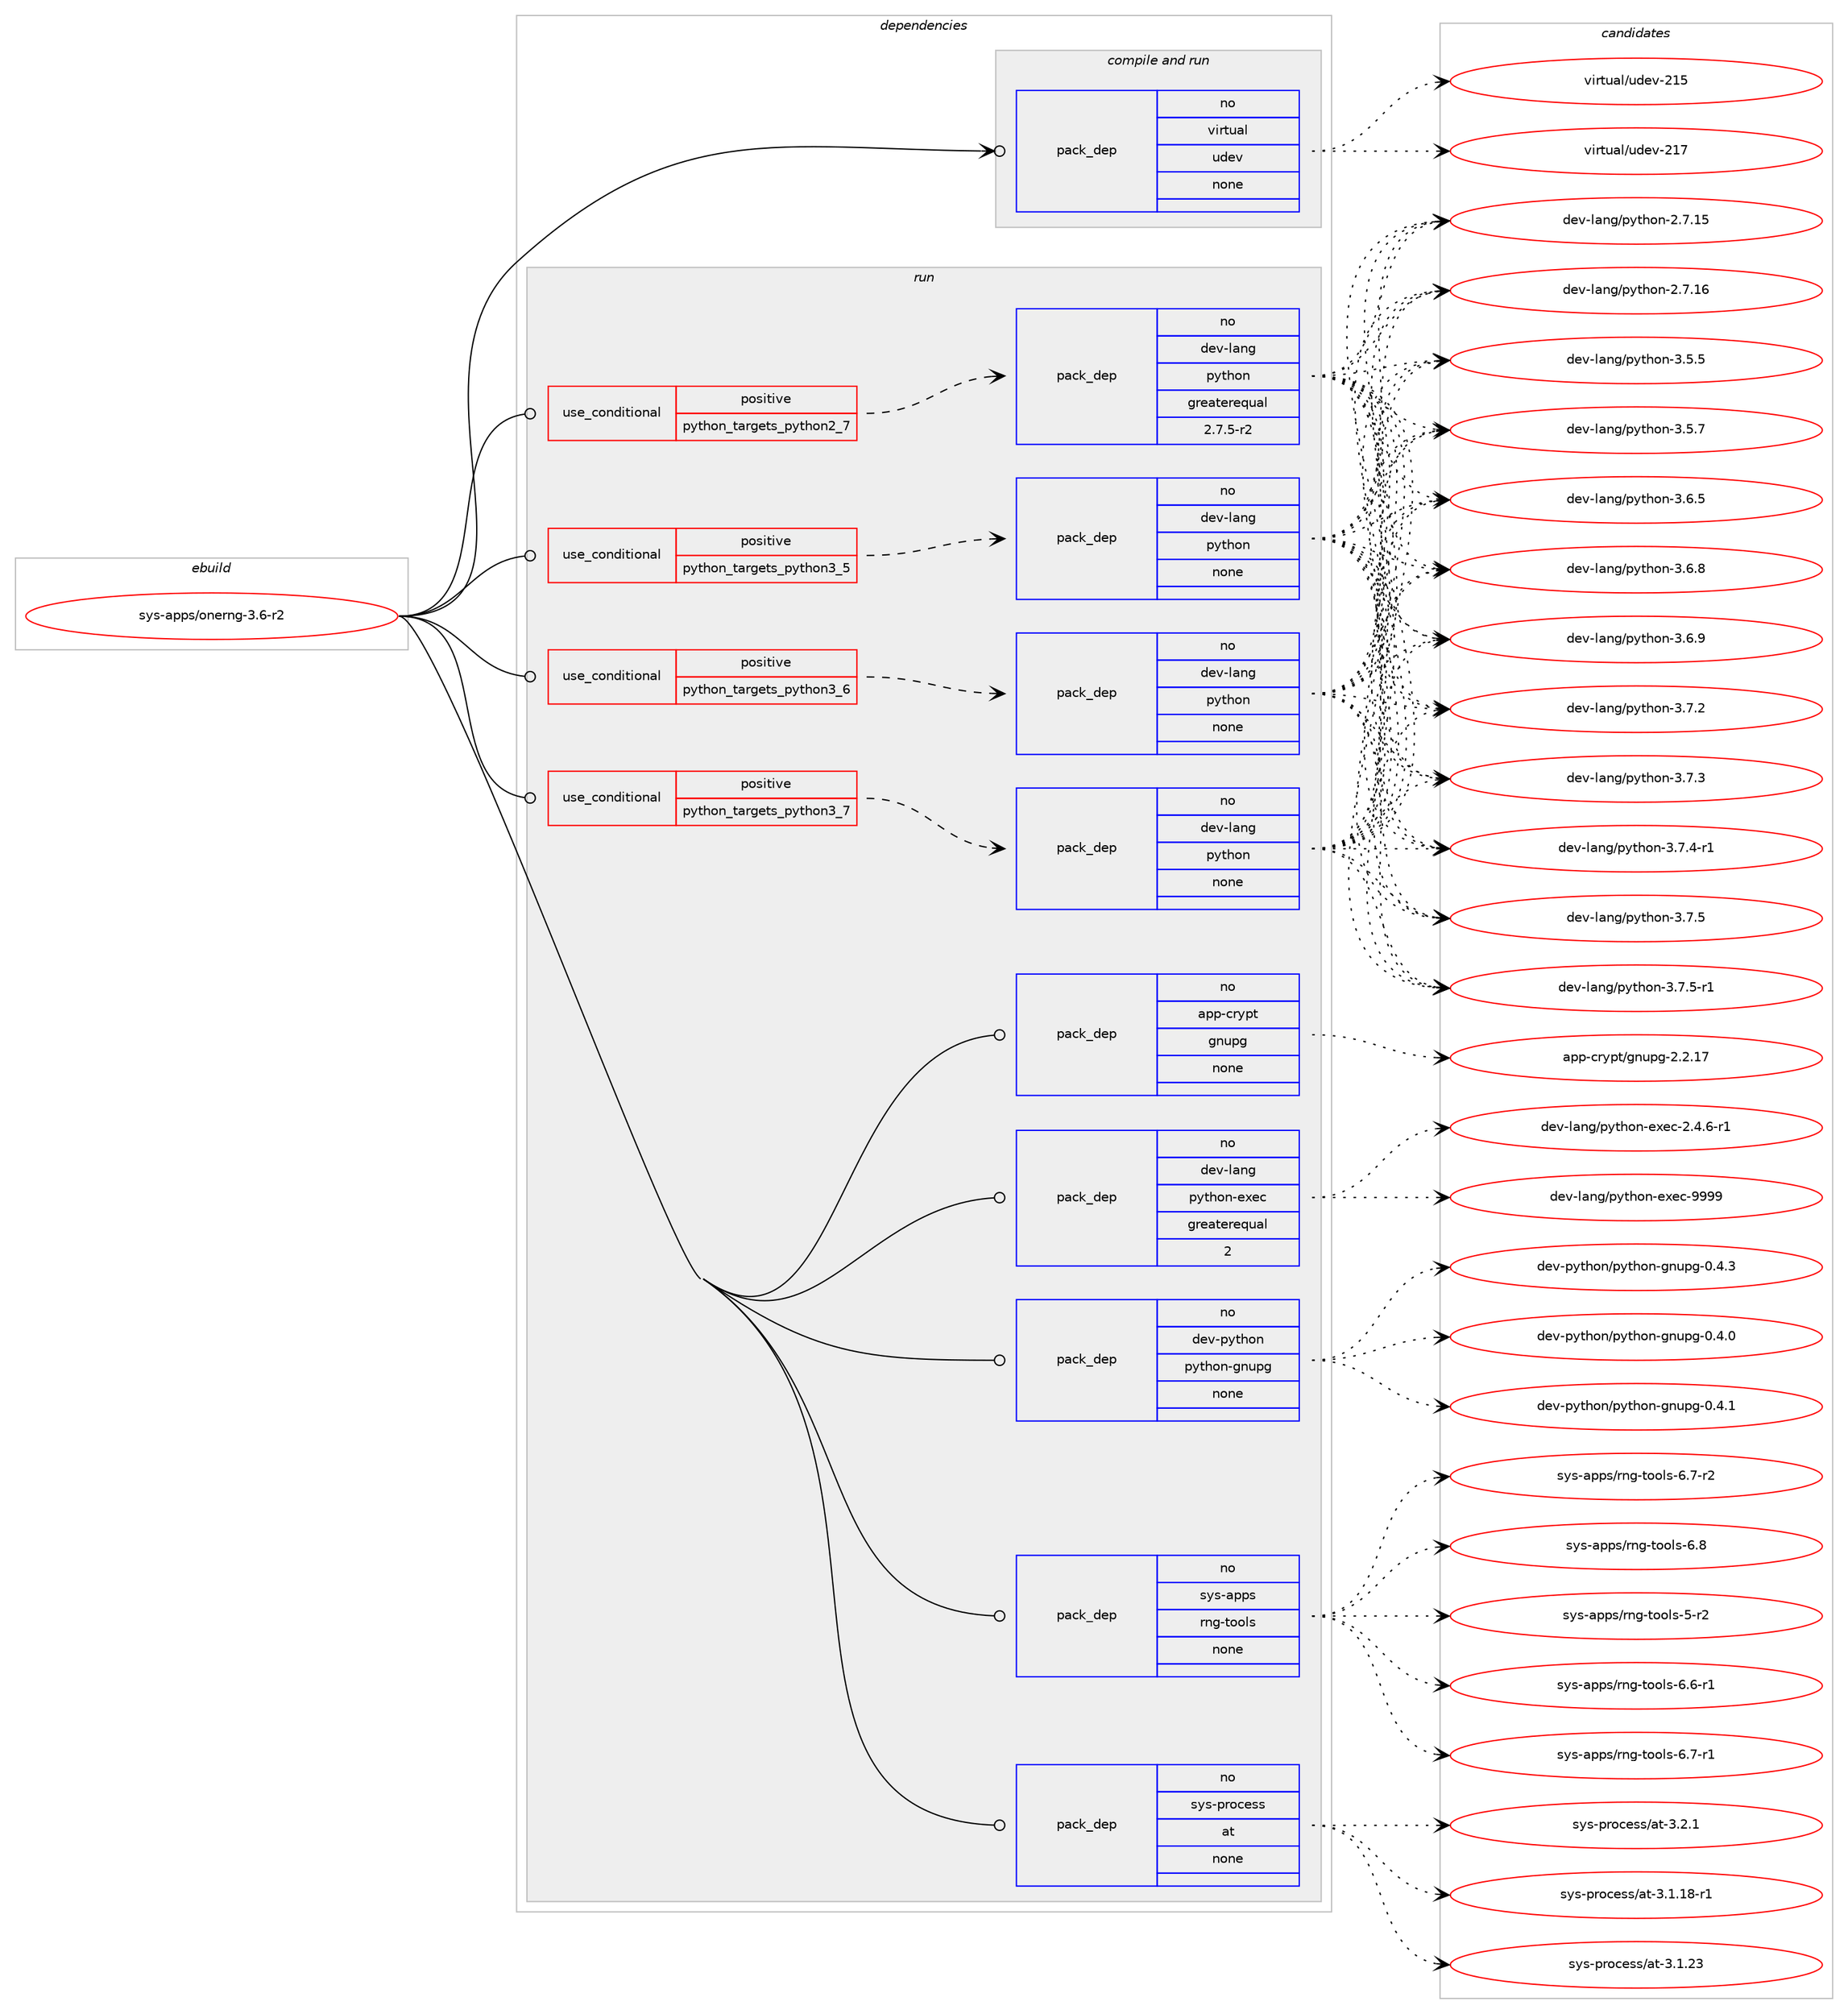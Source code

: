 digraph prolog {

# *************
# Graph options
# *************

newrank=true;
concentrate=true;
compound=true;
graph [rankdir=LR,fontname=Helvetica,fontsize=10,ranksep=1.5];#, ranksep=2.5, nodesep=0.2];
edge  [arrowhead=vee];
node  [fontname=Helvetica,fontsize=10];

# **********
# The ebuild
# **********

subgraph cluster_leftcol {
color=gray;
rank=same;
label=<<i>ebuild</i>>;
id [label="sys-apps/onerng-3.6-r2", color=red, width=4, href="../sys-apps/onerng-3.6-r2.svg"];
}

# ****************
# The dependencies
# ****************

subgraph cluster_midcol {
color=gray;
label=<<i>dependencies</i>>;
subgraph cluster_compile {
fillcolor="#eeeeee";
style=filled;
label=<<i>compile</i>>;
}
subgraph cluster_compileandrun {
fillcolor="#eeeeee";
style=filled;
label=<<i>compile and run</i>>;
subgraph pack650123 {
dependency876590 [label=<<TABLE BORDER="0" CELLBORDER="1" CELLSPACING="0" CELLPADDING="4" WIDTH="220"><TR><TD ROWSPAN="6" CELLPADDING="30">pack_dep</TD></TR><TR><TD WIDTH="110">no</TD></TR><TR><TD>virtual</TD></TR><TR><TD>udev</TD></TR><TR><TD>none</TD></TR><TR><TD></TD></TR></TABLE>>, shape=none, color=blue];
}
id:e -> dependency876590:w [weight=20,style="solid",arrowhead="odotvee"];
}
subgraph cluster_run {
fillcolor="#eeeeee";
style=filled;
label=<<i>run</i>>;
subgraph cond211103 {
dependency876591 [label=<<TABLE BORDER="0" CELLBORDER="1" CELLSPACING="0" CELLPADDING="4"><TR><TD ROWSPAN="3" CELLPADDING="10">use_conditional</TD></TR><TR><TD>positive</TD></TR><TR><TD>python_targets_python2_7</TD></TR></TABLE>>, shape=none, color=red];
subgraph pack650124 {
dependency876592 [label=<<TABLE BORDER="0" CELLBORDER="1" CELLSPACING="0" CELLPADDING="4" WIDTH="220"><TR><TD ROWSPAN="6" CELLPADDING="30">pack_dep</TD></TR><TR><TD WIDTH="110">no</TD></TR><TR><TD>dev-lang</TD></TR><TR><TD>python</TD></TR><TR><TD>greaterequal</TD></TR><TR><TD>2.7.5-r2</TD></TR></TABLE>>, shape=none, color=blue];
}
dependency876591:e -> dependency876592:w [weight=20,style="dashed",arrowhead="vee"];
}
id:e -> dependency876591:w [weight=20,style="solid",arrowhead="odot"];
subgraph cond211104 {
dependency876593 [label=<<TABLE BORDER="0" CELLBORDER="1" CELLSPACING="0" CELLPADDING="4"><TR><TD ROWSPAN="3" CELLPADDING="10">use_conditional</TD></TR><TR><TD>positive</TD></TR><TR><TD>python_targets_python3_5</TD></TR></TABLE>>, shape=none, color=red];
subgraph pack650125 {
dependency876594 [label=<<TABLE BORDER="0" CELLBORDER="1" CELLSPACING="0" CELLPADDING="4" WIDTH="220"><TR><TD ROWSPAN="6" CELLPADDING="30">pack_dep</TD></TR><TR><TD WIDTH="110">no</TD></TR><TR><TD>dev-lang</TD></TR><TR><TD>python</TD></TR><TR><TD>none</TD></TR><TR><TD></TD></TR></TABLE>>, shape=none, color=blue];
}
dependency876593:e -> dependency876594:w [weight=20,style="dashed",arrowhead="vee"];
}
id:e -> dependency876593:w [weight=20,style="solid",arrowhead="odot"];
subgraph cond211105 {
dependency876595 [label=<<TABLE BORDER="0" CELLBORDER="1" CELLSPACING="0" CELLPADDING="4"><TR><TD ROWSPAN="3" CELLPADDING="10">use_conditional</TD></TR><TR><TD>positive</TD></TR><TR><TD>python_targets_python3_6</TD></TR></TABLE>>, shape=none, color=red];
subgraph pack650126 {
dependency876596 [label=<<TABLE BORDER="0" CELLBORDER="1" CELLSPACING="0" CELLPADDING="4" WIDTH="220"><TR><TD ROWSPAN="6" CELLPADDING="30">pack_dep</TD></TR><TR><TD WIDTH="110">no</TD></TR><TR><TD>dev-lang</TD></TR><TR><TD>python</TD></TR><TR><TD>none</TD></TR><TR><TD></TD></TR></TABLE>>, shape=none, color=blue];
}
dependency876595:e -> dependency876596:w [weight=20,style="dashed",arrowhead="vee"];
}
id:e -> dependency876595:w [weight=20,style="solid",arrowhead="odot"];
subgraph cond211106 {
dependency876597 [label=<<TABLE BORDER="0" CELLBORDER="1" CELLSPACING="0" CELLPADDING="4"><TR><TD ROWSPAN="3" CELLPADDING="10">use_conditional</TD></TR><TR><TD>positive</TD></TR><TR><TD>python_targets_python3_7</TD></TR></TABLE>>, shape=none, color=red];
subgraph pack650127 {
dependency876598 [label=<<TABLE BORDER="0" CELLBORDER="1" CELLSPACING="0" CELLPADDING="4" WIDTH="220"><TR><TD ROWSPAN="6" CELLPADDING="30">pack_dep</TD></TR><TR><TD WIDTH="110">no</TD></TR><TR><TD>dev-lang</TD></TR><TR><TD>python</TD></TR><TR><TD>none</TD></TR><TR><TD></TD></TR></TABLE>>, shape=none, color=blue];
}
dependency876597:e -> dependency876598:w [weight=20,style="dashed",arrowhead="vee"];
}
id:e -> dependency876597:w [weight=20,style="solid",arrowhead="odot"];
subgraph pack650128 {
dependency876599 [label=<<TABLE BORDER="0" CELLBORDER="1" CELLSPACING="0" CELLPADDING="4" WIDTH="220"><TR><TD ROWSPAN="6" CELLPADDING="30">pack_dep</TD></TR><TR><TD WIDTH="110">no</TD></TR><TR><TD>app-crypt</TD></TR><TR><TD>gnupg</TD></TR><TR><TD>none</TD></TR><TR><TD></TD></TR></TABLE>>, shape=none, color=blue];
}
id:e -> dependency876599:w [weight=20,style="solid",arrowhead="odot"];
subgraph pack650129 {
dependency876600 [label=<<TABLE BORDER="0" CELLBORDER="1" CELLSPACING="0" CELLPADDING="4" WIDTH="220"><TR><TD ROWSPAN="6" CELLPADDING="30">pack_dep</TD></TR><TR><TD WIDTH="110">no</TD></TR><TR><TD>dev-lang</TD></TR><TR><TD>python-exec</TD></TR><TR><TD>greaterequal</TD></TR><TR><TD>2</TD></TR></TABLE>>, shape=none, color=blue];
}
id:e -> dependency876600:w [weight=20,style="solid",arrowhead="odot"];
subgraph pack650130 {
dependency876601 [label=<<TABLE BORDER="0" CELLBORDER="1" CELLSPACING="0" CELLPADDING="4" WIDTH="220"><TR><TD ROWSPAN="6" CELLPADDING="30">pack_dep</TD></TR><TR><TD WIDTH="110">no</TD></TR><TR><TD>dev-python</TD></TR><TR><TD>python-gnupg</TD></TR><TR><TD>none</TD></TR><TR><TD></TD></TR></TABLE>>, shape=none, color=blue];
}
id:e -> dependency876601:w [weight=20,style="solid",arrowhead="odot"];
subgraph pack650131 {
dependency876602 [label=<<TABLE BORDER="0" CELLBORDER="1" CELLSPACING="0" CELLPADDING="4" WIDTH="220"><TR><TD ROWSPAN="6" CELLPADDING="30">pack_dep</TD></TR><TR><TD WIDTH="110">no</TD></TR><TR><TD>sys-apps</TD></TR><TR><TD>rng-tools</TD></TR><TR><TD>none</TD></TR><TR><TD></TD></TR></TABLE>>, shape=none, color=blue];
}
id:e -> dependency876602:w [weight=20,style="solid",arrowhead="odot"];
subgraph pack650132 {
dependency876603 [label=<<TABLE BORDER="0" CELLBORDER="1" CELLSPACING="0" CELLPADDING="4" WIDTH="220"><TR><TD ROWSPAN="6" CELLPADDING="30">pack_dep</TD></TR><TR><TD WIDTH="110">no</TD></TR><TR><TD>sys-process</TD></TR><TR><TD>at</TD></TR><TR><TD>none</TD></TR><TR><TD></TD></TR></TABLE>>, shape=none, color=blue];
}
id:e -> dependency876603:w [weight=20,style="solid",arrowhead="odot"];
}
}

# **************
# The candidates
# **************

subgraph cluster_choices {
rank=same;
color=gray;
label=<<i>candidates</i>>;

subgraph choice650123 {
color=black;
nodesep=1;
choice118105114116117971084711710010111845504953 [label="virtual/udev-215", color=red, width=4,href="../virtual/udev-215.svg"];
choice118105114116117971084711710010111845504955 [label="virtual/udev-217", color=red, width=4,href="../virtual/udev-217.svg"];
dependency876590:e -> choice118105114116117971084711710010111845504953:w [style=dotted,weight="100"];
dependency876590:e -> choice118105114116117971084711710010111845504955:w [style=dotted,weight="100"];
}
subgraph choice650124 {
color=black;
nodesep=1;
choice10010111845108971101034711212111610411111045504655464953 [label="dev-lang/python-2.7.15", color=red, width=4,href="../dev-lang/python-2.7.15.svg"];
choice10010111845108971101034711212111610411111045504655464954 [label="dev-lang/python-2.7.16", color=red, width=4,href="../dev-lang/python-2.7.16.svg"];
choice100101118451089711010347112121116104111110455146534653 [label="dev-lang/python-3.5.5", color=red, width=4,href="../dev-lang/python-3.5.5.svg"];
choice100101118451089711010347112121116104111110455146534655 [label="dev-lang/python-3.5.7", color=red, width=4,href="../dev-lang/python-3.5.7.svg"];
choice100101118451089711010347112121116104111110455146544653 [label="dev-lang/python-3.6.5", color=red, width=4,href="../dev-lang/python-3.6.5.svg"];
choice100101118451089711010347112121116104111110455146544656 [label="dev-lang/python-3.6.8", color=red, width=4,href="../dev-lang/python-3.6.8.svg"];
choice100101118451089711010347112121116104111110455146544657 [label="dev-lang/python-3.6.9", color=red, width=4,href="../dev-lang/python-3.6.9.svg"];
choice100101118451089711010347112121116104111110455146554650 [label="dev-lang/python-3.7.2", color=red, width=4,href="../dev-lang/python-3.7.2.svg"];
choice100101118451089711010347112121116104111110455146554651 [label="dev-lang/python-3.7.3", color=red, width=4,href="../dev-lang/python-3.7.3.svg"];
choice1001011184510897110103471121211161041111104551465546524511449 [label="dev-lang/python-3.7.4-r1", color=red, width=4,href="../dev-lang/python-3.7.4-r1.svg"];
choice100101118451089711010347112121116104111110455146554653 [label="dev-lang/python-3.7.5", color=red, width=4,href="../dev-lang/python-3.7.5.svg"];
choice1001011184510897110103471121211161041111104551465546534511449 [label="dev-lang/python-3.7.5-r1", color=red, width=4,href="../dev-lang/python-3.7.5-r1.svg"];
dependency876592:e -> choice10010111845108971101034711212111610411111045504655464953:w [style=dotted,weight="100"];
dependency876592:e -> choice10010111845108971101034711212111610411111045504655464954:w [style=dotted,weight="100"];
dependency876592:e -> choice100101118451089711010347112121116104111110455146534653:w [style=dotted,weight="100"];
dependency876592:e -> choice100101118451089711010347112121116104111110455146534655:w [style=dotted,weight="100"];
dependency876592:e -> choice100101118451089711010347112121116104111110455146544653:w [style=dotted,weight="100"];
dependency876592:e -> choice100101118451089711010347112121116104111110455146544656:w [style=dotted,weight="100"];
dependency876592:e -> choice100101118451089711010347112121116104111110455146544657:w [style=dotted,weight="100"];
dependency876592:e -> choice100101118451089711010347112121116104111110455146554650:w [style=dotted,weight="100"];
dependency876592:e -> choice100101118451089711010347112121116104111110455146554651:w [style=dotted,weight="100"];
dependency876592:e -> choice1001011184510897110103471121211161041111104551465546524511449:w [style=dotted,weight="100"];
dependency876592:e -> choice100101118451089711010347112121116104111110455146554653:w [style=dotted,weight="100"];
dependency876592:e -> choice1001011184510897110103471121211161041111104551465546534511449:w [style=dotted,weight="100"];
}
subgraph choice650125 {
color=black;
nodesep=1;
choice10010111845108971101034711212111610411111045504655464953 [label="dev-lang/python-2.7.15", color=red, width=4,href="../dev-lang/python-2.7.15.svg"];
choice10010111845108971101034711212111610411111045504655464954 [label="dev-lang/python-2.7.16", color=red, width=4,href="../dev-lang/python-2.7.16.svg"];
choice100101118451089711010347112121116104111110455146534653 [label="dev-lang/python-3.5.5", color=red, width=4,href="../dev-lang/python-3.5.5.svg"];
choice100101118451089711010347112121116104111110455146534655 [label="dev-lang/python-3.5.7", color=red, width=4,href="../dev-lang/python-3.5.7.svg"];
choice100101118451089711010347112121116104111110455146544653 [label="dev-lang/python-3.6.5", color=red, width=4,href="../dev-lang/python-3.6.5.svg"];
choice100101118451089711010347112121116104111110455146544656 [label="dev-lang/python-3.6.8", color=red, width=4,href="../dev-lang/python-3.6.8.svg"];
choice100101118451089711010347112121116104111110455146544657 [label="dev-lang/python-3.6.9", color=red, width=4,href="../dev-lang/python-3.6.9.svg"];
choice100101118451089711010347112121116104111110455146554650 [label="dev-lang/python-3.7.2", color=red, width=4,href="../dev-lang/python-3.7.2.svg"];
choice100101118451089711010347112121116104111110455146554651 [label="dev-lang/python-3.7.3", color=red, width=4,href="../dev-lang/python-3.7.3.svg"];
choice1001011184510897110103471121211161041111104551465546524511449 [label="dev-lang/python-3.7.4-r1", color=red, width=4,href="../dev-lang/python-3.7.4-r1.svg"];
choice100101118451089711010347112121116104111110455146554653 [label="dev-lang/python-3.7.5", color=red, width=4,href="../dev-lang/python-3.7.5.svg"];
choice1001011184510897110103471121211161041111104551465546534511449 [label="dev-lang/python-3.7.5-r1", color=red, width=4,href="../dev-lang/python-3.7.5-r1.svg"];
dependency876594:e -> choice10010111845108971101034711212111610411111045504655464953:w [style=dotted,weight="100"];
dependency876594:e -> choice10010111845108971101034711212111610411111045504655464954:w [style=dotted,weight="100"];
dependency876594:e -> choice100101118451089711010347112121116104111110455146534653:w [style=dotted,weight="100"];
dependency876594:e -> choice100101118451089711010347112121116104111110455146534655:w [style=dotted,weight="100"];
dependency876594:e -> choice100101118451089711010347112121116104111110455146544653:w [style=dotted,weight="100"];
dependency876594:e -> choice100101118451089711010347112121116104111110455146544656:w [style=dotted,weight="100"];
dependency876594:e -> choice100101118451089711010347112121116104111110455146544657:w [style=dotted,weight="100"];
dependency876594:e -> choice100101118451089711010347112121116104111110455146554650:w [style=dotted,weight="100"];
dependency876594:e -> choice100101118451089711010347112121116104111110455146554651:w [style=dotted,weight="100"];
dependency876594:e -> choice1001011184510897110103471121211161041111104551465546524511449:w [style=dotted,weight="100"];
dependency876594:e -> choice100101118451089711010347112121116104111110455146554653:w [style=dotted,weight="100"];
dependency876594:e -> choice1001011184510897110103471121211161041111104551465546534511449:w [style=dotted,weight="100"];
}
subgraph choice650126 {
color=black;
nodesep=1;
choice10010111845108971101034711212111610411111045504655464953 [label="dev-lang/python-2.7.15", color=red, width=4,href="../dev-lang/python-2.7.15.svg"];
choice10010111845108971101034711212111610411111045504655464954 [label="dev-lang/python-2.7.16", color=red, width=4,href="../dev-lang/python-2.7.16.svg"];
choice100101118451089711010347112121116104111110455146534653 [label="dev-lang/python-3.5.5", color=red, width=4,href="../dev-lang/python-3.5.5.svg"];
choice100101118451089711010347112121116104111110455146534655 [label="dev-lang/python-3.5.7", color=red, width=4,href="../dev-lang/python-3.5.7.svg"];
choice100101118451089711010347112121116104111110455146544653 [label="dev-lang/python-3.6.5", color=red, width=4,href="../dev-lang/python-3.6.5.svg"];
choice100101118451089711010347112121116104111110455146544656 [label="dev-lang/python-3.6.8", color=red, width=4,href="../dev-lang/python-3.6.8.svg"];
choice100101118451089711010347112121116104111110455146544657 [label="dev-lang/python-3.6.9", color=red, width=4,href="../dev-lang/python-3.6.9.svg"];
choice100101118451089711010347112121116104111110455146554650 [label="dev-lang/python-3.7.2", color=red, width=4,href="../dev-lang/python-3.7.2.svg"];
choice100101118451089711010347112121116104111110455146554651 [label="dev-lang/python-3.7.3", color=red, width=4,href="../dev-lang/python-3.7.3.svg"];
choice1001011184510897110103471121211161041111104551465546524511449 [label="dev-lang/python-3.7.4-r1", color=red, width=4,href="../dev-lang/python-3.7.4-r1.svg"];
choice100101118451089711010347112121116104111110455146554653 [label="dev-lang/python-3.7.5", color=red, width=4,href="../dev-lang/python-3.7.5.svg"];
choice1001011184510897110103471121211161041111104551465546534511449 [label="dev-lang/python-3.7.5-r1", color=red, width=4,href="../dev-lang/python-3.7.5-r1.svg"];
dependency876596:e -> choice10010111845108971101034711212111610411111045504655464953:w [style=dotted,weight="100"];
dependency876596:e -> choice10010111845108971101034711212111610411111045504655464954:w [style=dotted,weight="100"];
dependency876596:e -> choice100101118451089711010347112121116104111110455146534653:w [style=dotted,weight="100"];
dependency876596:e -> choice100101118451089711010347112121116104111110455146534655:w [style=dotted,weight="100"];
dependency876596:e -> choice100101118451089711010347112121116104111110455146544653:w [style=dotted,weight="100"];
dependency876596:e -> choice100101118451089711010347112121116104111110455146544656:w [style=dotted,weight="100"];
dependency876596:e -> choice100101118451089711010347112121116104111110455146544657:w [style=dotted,weight="100"];
dependency876596:e -> choice100101118451089711010347112121116104111110455146554650:w [style=dotted,weight="100"];
dependency876596:e -> choice100101118451089711010347112121116104111110455146554651:w [style=dotted,weight="100"];
dependency876596:e -> choice1001011184510897110103471121211161041111104551465546524511449:w [style=dotted,weight="100"];
dependency876596:e -> choice100101118451089711010347112121116104111110455146554653:w [style=dotted,weight="100"];
dependency876596:e -> choice1001011184510897110103471121211161041111104551465546534511449:w [style=dotted,weight="100"];
}
subgraph choice650127 {
color=black;
nodesep=1;
choice10010111845108971101034711212111610411111045504655464953 [label="dev-lang/python-2.7.15", color=red, width=4,href="../dev-lang/python-2.7.15.svg"];
choice10010111845108971101034711212111610411111045504655464954 [label="dev-lang/python-2.7.16", color=red, width=4,href="../dev-lang/python-2.7.16.svg"];
choice100101118451089711010347112121116104111110455146534653 [label="dev-lang/python-3.5.5", color=red, width=4,href="../dev-lang/python-3.5.5.svg"];
choice100101118451089711010347112121116104111110455146534655 [label="dev-lang/python-3.5.7", color=red, width=4,href="../dev-lang/python-3.5.7.svg"];
choice100101118451089711010347112121116104111110455146544653 [label="dev-lang/python-3.6.5", color=red, width=4,href="../dev-lang/python-3.6.5.svg"];
choice100101118451089711010347112121116104111110455146544656 [label="dev-lang/python-3.6.8", color=red, width=4,href="../dev-lang/python-3.6.8.svg"];
choice100101118451089711010347112121116104111110455146544657 [label="dev-lang/python-3.6.9", color=red, width=4,href="../dev-lang/python-3.6.9.svg"];
choice100101118451089711010347112121116104111110455146554650 [label="dev-lang/python-3.7.2", color=red, width=4,href="../dev-lang/python-3.7.2.svg"];
choice100101118451089711010347112121116104111110455146554651 [label="dev-lang/python-3.7.3", color=red, width=4,href="../dev-lang/python-3.7.3.svg"];
choice1001011184510897110103471121211161041111104551465546524511449 [label="dev-lang/python-3.7.4-r1", color=red, width=4,href="../dev-lang/python-3.7.4-r1.svg"];
choice100101118451089711010347112121116104111110455146554653 [label="dev-lang/python-3.7.5", color=red, width=4,href="../dev-lang/python-3.7.5.svg"];
choice1001011184510897110103471121211161041111104551465546534511449 [label="dev-lang/python-3.7.5-r1", color=red, width=4,href="../dev-lang/python-3.7.5-r1.svg"];
dependency876598:e -> choice10010111845108971101034711212111610411111045504655464953:w [style=dotted,weight="100"];
dependency876598:e -> choice10010111845108971101034711212111610411111045504655464954:w [style=dotted,weight="100"];
dependency876598:e -> choice100101118451089711010347112121116104111110455146534653:w [style=dotted,weight="100"];
dependency876598:e -> choice100101118451089711010347112121116104111110455146534655:w [style=dotted,weight="100"];
dependency876598:e -> choice100101118451089711010347112121116104111110455146544653:w [style=dotted,weight="100"];
dependency876598:e -> choice100101118451089711010347112121116104111110455146544656:w [style=dotted,weight="100"];
dependency876598:e -> choice100101118451089711010347112121116104111110455146544657:w [style=dotted,weight="100"];
dependency876598:e -> choice100101118451089711010347112121116104111110455146554650:w [style=dotted,weight="100"];
dependency876598:e -> choice100101118451089711010347112121116104111110455146554651:w [style=dotted,weight="100"];
dependency876598:e -> choice1001011184510897110103471121211161041111104551465546524511449:w [style=dotted,weight="100"];
dependency876598:e -> choice100101118451089711010347112121116104111110455146554653:w [style=dotted,weight="100"];
dependency876598:e -> choice1001011184510897110103471121211161041111104551465546534511449:w [style=dotted,weight="100"];
}
subgraph choice650128 {
color=black;
nodesep=1;
choice9711211245991141211121164710311011711210345504650464955 [label="app-crypt/gnupg-2.2.17", color=red, width=4,href="../app-crypt/gnupg-2.2.17.svg"];
dependency876599:e -> choice9711211245991141211121164710311011711210345504650464955:w [style=dotted,weight="100"];
}
subgraph choice650129 {
color=black;
nodesep=1;
choice10010111845108971101034711212111610411111045101120101994550465246544511449 [label="dev-lang/python-exec-2.4.6-r1", color=red, width=4,href="../dev-lang/python-exec-2.4.6-r1.svg"];
choice10010111845108971101034711212111610411111045101120101994557575757 [label="dev-lang/python-exec-9999", color=red, width=4,href="../dev-lang/python-exec-9999.svg"];
dependency876600:e -> choice10010111845108971101034711212111610411111045101120101994550465246544511449:w [style=dotted,weight="100"];
dependency876600:e -> choice10010111845108971101034711212111610411111045101120101994557575757:w [style=dotted,weight="100"];
}
subgraph choice650130 {
color=black;
nodesep=1;
choice100101118451121211161041111104711212111610411111045103110117112103454846524648 [label="dev-python/python-gnupg-0.4.0", color=red, width=4,href="../dev-python/python-gnupg-0.4.0.svg"];
choice100101118451121211161041111104711212111610411111045103110117112103454846524649 [label="dev-python/python-gnupg-0.4.1", color=red, width=4,href="../dev-python/python-gnupg-0.4.1.svg"];
choice100101118451121211161041111104711212111610411111045103110117112103454846524651 [label="dev-python/python-gnupg-0.4.3", color=red, width=4,href="../dev-python/python-gnupg-0.4.3.svg"];
dependency876601:e -> choice100101118451121211161041111104711212111610411111045103110117112103454846524648:w [style=dotted,weight="100"];
dependency876601:e -> choice100101118451121211161041111104711212111610411111045103110117112103454846524649:w [style=dotted,weight="100"];
dependency876601:e -> choice100101118451121211161041111104711212111610411111045103110117112103454846524651:w [style=dotted,weight="100"];
}
subgraph choice650131 {
color=black;
nodesep=1;
choice1151211154597112112115471141101034511611111110811545534511450 [label="sys-apps/rng-tools-5-r2", color=red, width=4,href="../sys-apps/rng-tools-5-r2.svg"];
choice11512111545971121121154711411010345116111111108115455446544511449 [label="sys-apps/rng-tools-6.6-r1", color=red, width=4,href="../sys-apps/rng-tools-6.6-r1.svg"];
choice11512111545971121121154711411010345116111111108115455446554511449 [label="sys-apps/rng-tools-6.7-r1", color=red, width=4,href="../sys-apps/rng-tools-6.7-r1.svg"];
choice11512111545971121121154711411010345116111111108115455446554511450 [label="sys-apps/rng-tools-6.7-r2", color=red, width=4,href="../sys-apps/rng-tools-6.7-r2.svg"];
choice1151211154597112112115471141101034511611111110811545544656 [label="sys-apps/rng-tools-6.8", color=red, width=4,href="../sys-apps/rng-tools-6.8.svg"];
dependency876602:e -> choice1151211154597112112115471141101034511611111110811545534511450:w [style=dotted,weight="100"];
dependency876602:e -> choice11512111545971121121154711411010345116111111108115455446544511449:w [style=dotted,weight="100"];
dependency876602:e -> choice11512111545971121121154711411010345116111111108115455446554511449:w [style=dotted,weight="100"];
dependency876602:e -> choice11512111545971121121154711411010345116111111108115455446554511450:w [style=dotted,weight="100"];
dependency876602:e -> choice1151211154597112112115471141101034511611111110811545544656:w [style=dotted,weight="100"];
}
subgraph choice650132 {
color=black;
nodesep=1;
choice11512111545112114111991011151154797116455146494649564511449 [label="sys-process/at-3.1.18-r1", color=red, width=4,href="../sys-process/at-3.1.18-r1.svg"];
choice1151211154511211411199101115115479711645514649465051 [label="sys-process/at-3.1.23", color=red, width=4,href="../sys-process/at-3.1.23.svg"];
choice11512111545112114111991011151154797116455146504649 [label="sys-process/at-3.2.1", color=red, width=4,href="../sys-process/at-3.2.1.svg"];
dependency876603:e -> choice11512111545112114111991011151154797116455146494649564511449:w [style=dotted,weight="100"];
dependency876603:e -> choice1151211154511211411199101115115479711645514649465051:w [style=dotted,weight="100"];
dependency876603:e -> choice11512111545112114111991011151154797116455146504649:w [style=dotted,weight="100"];
}
}

}
